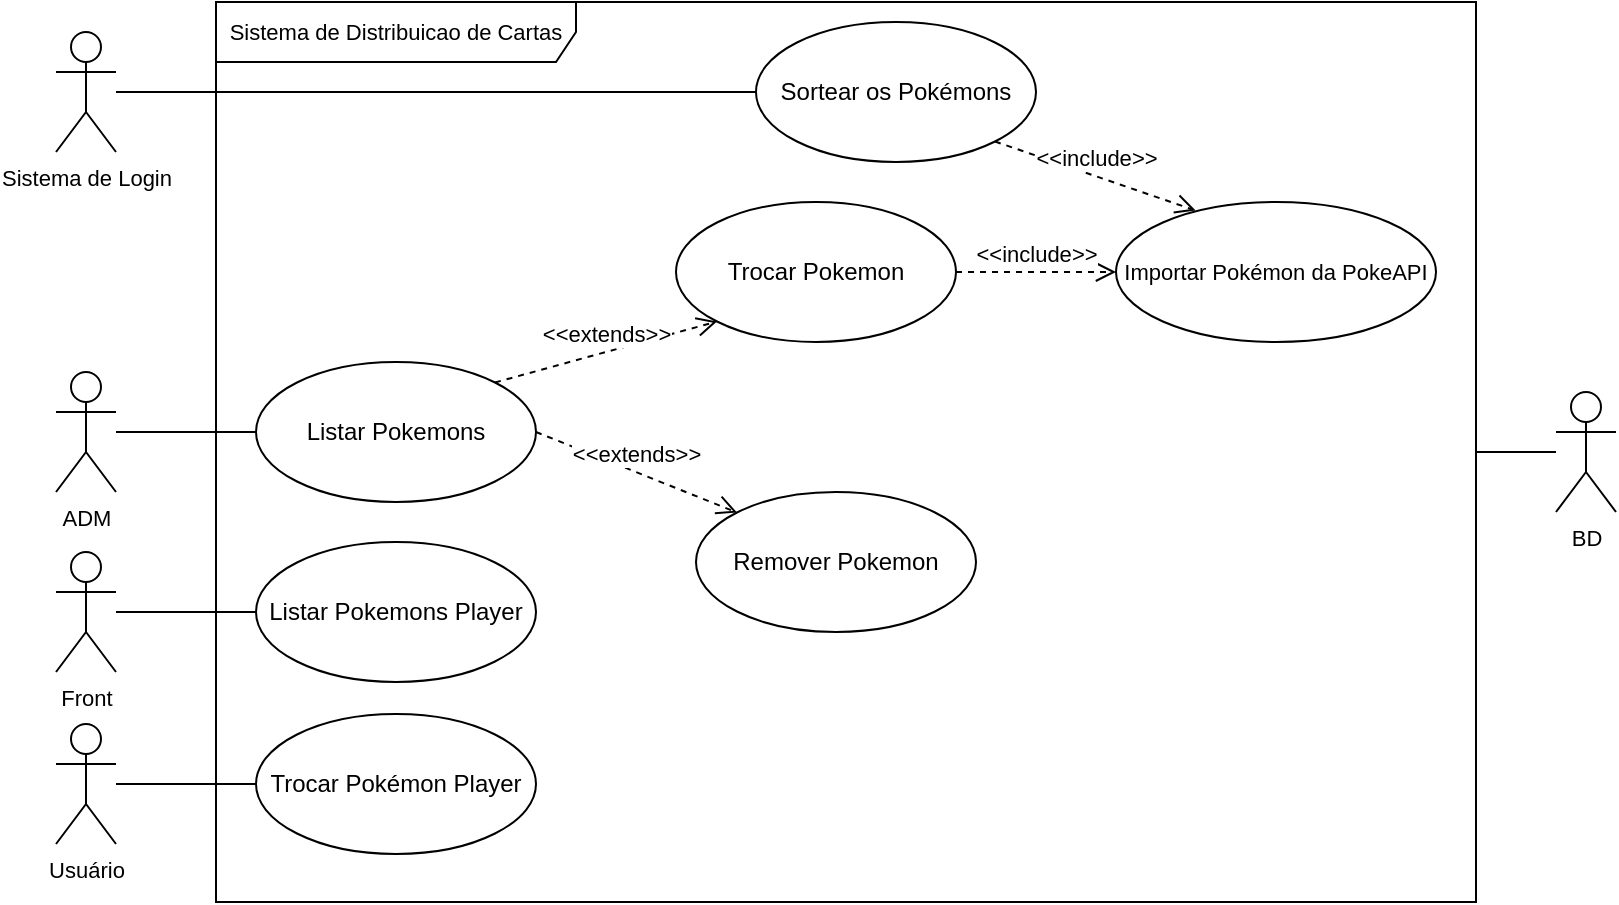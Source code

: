 <mxfile version="26.2.2">
  <diagram name="Página-1" id="5jZvQ3KQJmzvtHpUOqsf">
    <mxGraphModel dx="1044" dy="626" grid="1" gridSize="10" guides="1" tooltips="1" connect="1" arrows="1" fold="1" page="1" pageScale="1" pageWidth="827" pageHeight="1169" math="0" shadow="0">
      <root>
        <mxCell id="0" />
        <mxCell id="1" parent="0" />
        <mxCell id="ezxSts8ta102sGjIqSHR-75" value="Sortear os Pokémons" style="ellipse;whiteSpace=wrap;html=1;" parent="1" vertex="1">
          <mxGeometry x="800" y="530" width="140" height="70" as="geometry" />
        </mxCell>
        <mxCell id="ezxSts8ta102sGjIqSHR-77" value="Importar Pokémon da PokeAPI" style="ellipse;whiteSpace=wrap;html=1;fontFamily=Helvetica;fontSize=11;fontColor=default;labelBackgroundColor=default;" parent="1" vertex="1">
          <mxGeometry x="980" y="620" width="160" height="70" as="geometry" />
        </mxCell>
        <mxCell id="ezxSts8ta102sGjIqSHR-83" value="Listar Pokemons Player" style="ellipse;whiteSpace=wrap;html=1;" parent="1" vertex="1">
          <mxGeometry x="550" y="790" width="140" height="70" as="geometry" />
        </mxCell>
        <mxCell id="ezxSts8ta102sGjIqSHR-88" value="Trocar Pokémon Player" style="ellipse;whiteSpace=wrap;html=1;" parent="1" vertex="1">
          <mxGeometry x="550" y="876" width="140" height="70" as="geometry" />
        </mxCell>
        <mxCell id="ezxSts8ta102sGjIqSHR-106" value="Remover Pokemon" style="ellipse;whiteSpace=wrap;html=1;" parent="1" vertex="1">
          <mxGeometry x="770" y="765" width="140" height="70" as="geometry" />
        </mxCell>
        <mxCell id="ezxSts8ta102sGjIqSHR-139" value="&lt;div&gt;&lt;br&gt;&lt;/div&gt;&lt;div&gt;&lt;br&gt;&lt;/div&gt;" style="edgeStyle=none;shape=connector;rounded=0;orthogonalLoop=1;jettySize=auto;html=1;strokeColor=default;align=center;verticalAlign=middle;fontFamily=Helvetica;fontSize=11;fontColor=default;labelBackgroundColor=default;endArrow=none;endFill=0;startFill=0;" parent="1" source="ezxSts8ta102sGjIqSHR-109" target="ezxSts8ta102sGjIqSHR-113" edge="1">
          <mxGeometry x="0.067" y="6" relative="1" as="geometry">
            <mxPoint as="offset" />
          </mxGeometry>
        </mxCell>
        <mxCell id="ezxSts8ta102sGjIqSHR-109" value="ADM" style="shape=umlActor;verticalLabelPosition=bottom;verticalAlign=top;html=1;fontFamily=Helvetica;fontSize=11;fontColor=default;labelBackgroundColor=default;" parent="1" vertex="1">
          <mxGeometry x="450" y="705" width="30" height="60" as="geometry" />
        </mxCell>
        <mxCell id="ezxSts8ta102sGjIqSHR-113" value="Listar Pokemons" style="ellipse;whiteSpace=wrap;html=1;" parent="1" vertex="1">
          <mxGeometry x="550" y="700" width="140" height="70" as="geometry" />
        </mxCell>
        <mxCell id="ezxSts8ta102sGjIqSHR-119" value="&amp;lt;&amp;lt;extends&amp;gt;&amp;gt;" style="html=1;verticalAlign=bottom;endArrow=open;dashed=1;endSize=8;curved=0;rounded=0;strokeColor=default;align=center;fontFamily=Helvetica;fontSize=11;fontColor=default;labelBackgroundColor=default;exitX=1;exitY=0.5;exitDx=0;exitDy=0;entryX=0;entryY=0;entryDx=0;entryDy=0;" parent="1" source="ezxSts8ta102sGjIqSHR-113" target="ezxSts8ta102sGjIqSHR-106" edge="1">
          <mxGeometry relative="1" as="geometry">
            <mxPoint x="-161" y="835" as="sourcePoint" />
            <mxPoint x="-59" y="865" as="targetPoint" />
          </mxGeometry>
        </mxCell>
        <mxCell id="ezxSts8ta102sGjIqSHR-125" value="&amp;lt;&amp;lt;include&lt;span style=&quot;background-color: light-dark(#ffffff, var(--ge-dark-color, #121212)); color: light-dark(rgb(0, 0, 0), rgb(255, 255, 255));&quot;&gt;&amp;gt;&amp;gt;&lt;/span&gt;" style="html=1;verticalAlign=bottom;endArrow=open;dashed=1;endSize=8;curved=0;rounded=0;strokeColor=default;align=center;fontFamily=Helvetica;fontSize=11;fontColor=default;labelBackgroundColor=default;entryX=0.249;entryY=0.061;entryDx=0;entryDy=0;exitX=1;exitY=1;exitDx=0;exitDy=0;entryPerimeter=0;" parent="1" source="ezxSts8ta102sGjIqSHR-75" target="ezxSts8ta102sGjIqSHR-77" edge="1">
          <mxGeometry relative="1" as="geometry">
            <mxPoint x="1000" y="550" as="sourcePoint" />
            <mxPoint x="980" y="530" as="targetPoint" />
          </mxGeometry>
        </mxCell>
        <mxCell id="ezxSts8ta102sGjIqSHR-142" style="edgeStyle=none;shape=connector;rounded=0;orthogonalLoop=1;jettySize=auto;html=1;entryX=0;entryY=0.5;entryDx=0;entryDy=0;strokeColor=default;align=center;verticalAlign=middle;fontFamily=Helvetica;fontSize=11;fontColor=default;labelBackgroundColor=default;startFill=0;endArrow=none;endFill=0;" parent="1" source="ezxSts8ta102sGjIqSHR-140" target="ezxSts8ta102sGjIqSHR-83" edge="1">
          <mxGeometry relative="1" as="geometry" />
        </mxCell>
        <mxCell id="ezxSts8ta102sGjIqSHR-157" style="edgeStyle=none;shape=connector;rounded=0;orthogonalLoop=1;jettySize=auto;html=1;strokeColor=default;align=center;verticalAlign=middle;fontFamily=Helvetica;fontSize=11;fontColor=default;labelBackgroundColor=default;startFill=0;endArrow=none;endFill=0;entryX=0;entryY=0.5;entryDx=0;entryDy=0;" parent="1" source="ezxSts8ta102sGjIqSHR-161" target="ezxSts8ta102sGjIqSHR-88" edge="1">
          <mxGeometry relative="1" as="geometry">
            <mxPoint x="290" y="940" as="sourcePoint" />
          </mxGeometry>
        </mxCell>
        <mxCell id="ezxSts8ta102sGjIqSHR-140" value="Front" style="shape=umlActor;verticalLabelPosition=bottom;verticalAlign=top;html=1;fontFamily=Helvetica;fontSize=11;fontColor=default;labelBackgroundColor=default;" parent="1" vertex="1">
          <mxGeometry x="450" y="795" width="30" height="60" as="geometry" />
        </mxCell>
        <mxCell id="ezxSts8ta102sGjIqSHR-144" value="Trocar Pokemon" style="ellipse;whiteSpace=wrap;html=1;" parent="1" vertex="1">
          <mxGeometry x="760" y="620" width="140" height="70" as="geometry" />
        </mxCell>
        <mxCell id="ezxSts8ta102sGjIqSHR-146" value="&amp;lt;&amp;lt;extends&amp;gt;&amp;gt;" style="html=1;verticalAlign=bottom;endArrow=open;dashed=1;endSize=8;curved=0;rounded=0;strokeColor=default;align=center;fontFamily=Helvetica;fontSize=11;fontColor=default;labelBackgroundColor=default;entryX=0;entryY=1;entryDx=0;entryDy=0;exitX=1;exitY=0;exitDx=0;exitDy=0;" parent="1" source="ezxSts8ta102sGjIqSHR-113" target="ezxSts8ta102sGjIqSHR-144" edge="1">
          <mxGeometry relative="1" as="geometry">
            <mxPoint x="460" y="705" as="sourcePoint" />
            <mxPoint x="460" y="635" as="targetPoint" />
          </mxGeometry>
        </mxCell>
        <mxCell id="ezxSts8ta102sGjIqSHR-148" value="&amp;lt;&amp;lt;include&lt;span style=&quot;background-color: light-dark(#ffffff, var(--ge-dark-color, #121212)); color: light-dark(rgb(0, 0, 0), rgb(255, 255, 255));&quot;&gt;&amp;gt;&amp;gt;&lt;/span&gt;" style="html=1;verticalAlign=bottom;endArrow=open;dashed=1;endSize=8;curved=0;rounded=0;strokeColor=default;align=center;fontFamily=Helvetica;fontSize=11;fontColor=default;labelBackgroundColor=default;exitX=1;exitY=0.5;exitDx=0;exitDy=0;" parent="1" source="ezxSts8ta102sGjIqSHR-144" target="ezxSts8ta102sGjIqSHR-77" edge="1">
          <mxGeometry relative="1" as="geometry">
            <mxPoint x="1000" y="440" as="sourcePoint" />
            <mxPoint x="820" y="580" as="targetPoint" />
          </mxGeometry>
        </mxCell>
        <mxCell id="ezxSts8ta102sGjIqSHR-159" value="Sistema de Distribuicao de Cartas" style="shape=umlFrame;whiteSpace=wrap;html=1;pointerEvents=0;fontFamily=Helvetica;fontSize=11;fontColor=default;labelBackgroundColor=default;width=180;height=30;" parent="1" vertex="1">
          <mxGeometry x="530" y="520" width="630" height="450" as="geometry" />
        </mxCell>
        <mxCell id="ezxSts8ta102sGjIqSHR-165" style="edgeStyle=none;shape=connector;rounded=0;orthogonalLoop=1;jettySize=auto;html=1;entryX=0;entryY=0.5;entryDx=0;entryDy=0;strokeColor=default;align=center;verticalAlign=middle;fontFamily=Helvetica;fontSize=11;fontColor=default;labelBackgroundColor=default;startFill=0;endArrow=none;endFill=0;" parent="1" source="ezxSts8ta102sGjIqSHR-160" target="ezxSts8ta102sGjIqSHR-75" edge="1">
          <mxGeometry relative="1" as="geometry" />
        </mxCell>
        <mxCell id="ezxSts8ta102sGjIqSHR-160" value="Sistema de Login" style="shape=umlActor;verticalLabelPosition=bottom;verticalAlign=top;html=1;fontFamily=Helvetica;fontSize=11;fontColor=default;labelBackgroundColor=default;" parent="1" vertex="1">
          <mxGeometry x="450" y="535" width="30" height="60" as="geometry" />
        </mxCell>
        <mxCell id="ezxSts8ta102sGjIqSHR-161" value="Usuá&lt;span style=&quot;background-color: light-dark(#ffffff, var(--ge-dark-color, #121212)); color: light-dark(rgb(0, 0, 0), rgb(255, 255, 255));&quot;&gt;rio&lt;/span&gt;" style="shape=umlActor;verticalLabelPosition=bottom;verticalAlign=top;html=1;fontFamily=Helvetica;fontSize=11;fontColor=default;labelBackgroundColor=default;" parent="1" vertex="1">
          <mxGeometry x="450" y="881" width="30" height="60" as="geometry" />
        </mxCell>
        <mxCell id="ezxSts8ta102sGjIqSHR-167" style="edgeStyle=none;shape=connector;rounded=0;orthogonalLoop=1;jettySize=auto;html=1;strokeColor=default;align=center;verticalAlign=middle;fontFamily=Helvetica;fontSize=11;fontColor=default;labelBackgroundColor=default;startFill=0;endArrow=none;endFill=0;" parent="1" source="ezxSts8ta102sGjIqSHR-166" target="ezxSts8ta102sGjIqSHR-159" edge="1">
          <mxGeometry relative="1" as="geometry" />
        </mxCell>
        <mxCell id="ezxSts8ta102sGjIqSHR-166" value="BD&lt;div&gt;&lt;br&gt;&lt;/div&gt;" style="shape=umlActor;verticalLabelPosition=bottom;verticalAlign=top;html=1;fontFamily=Helvetica;fontSize=11;fontColor=default;labelBackgroundColor=default;" parent="1" vertex="1">
          <mxGeometry x="1200" y="715" width="30" height="60" as="geometry" />
        </mxCell>
      </root>
    </mxGraphModel>
  </diagram>
</mxfile>
